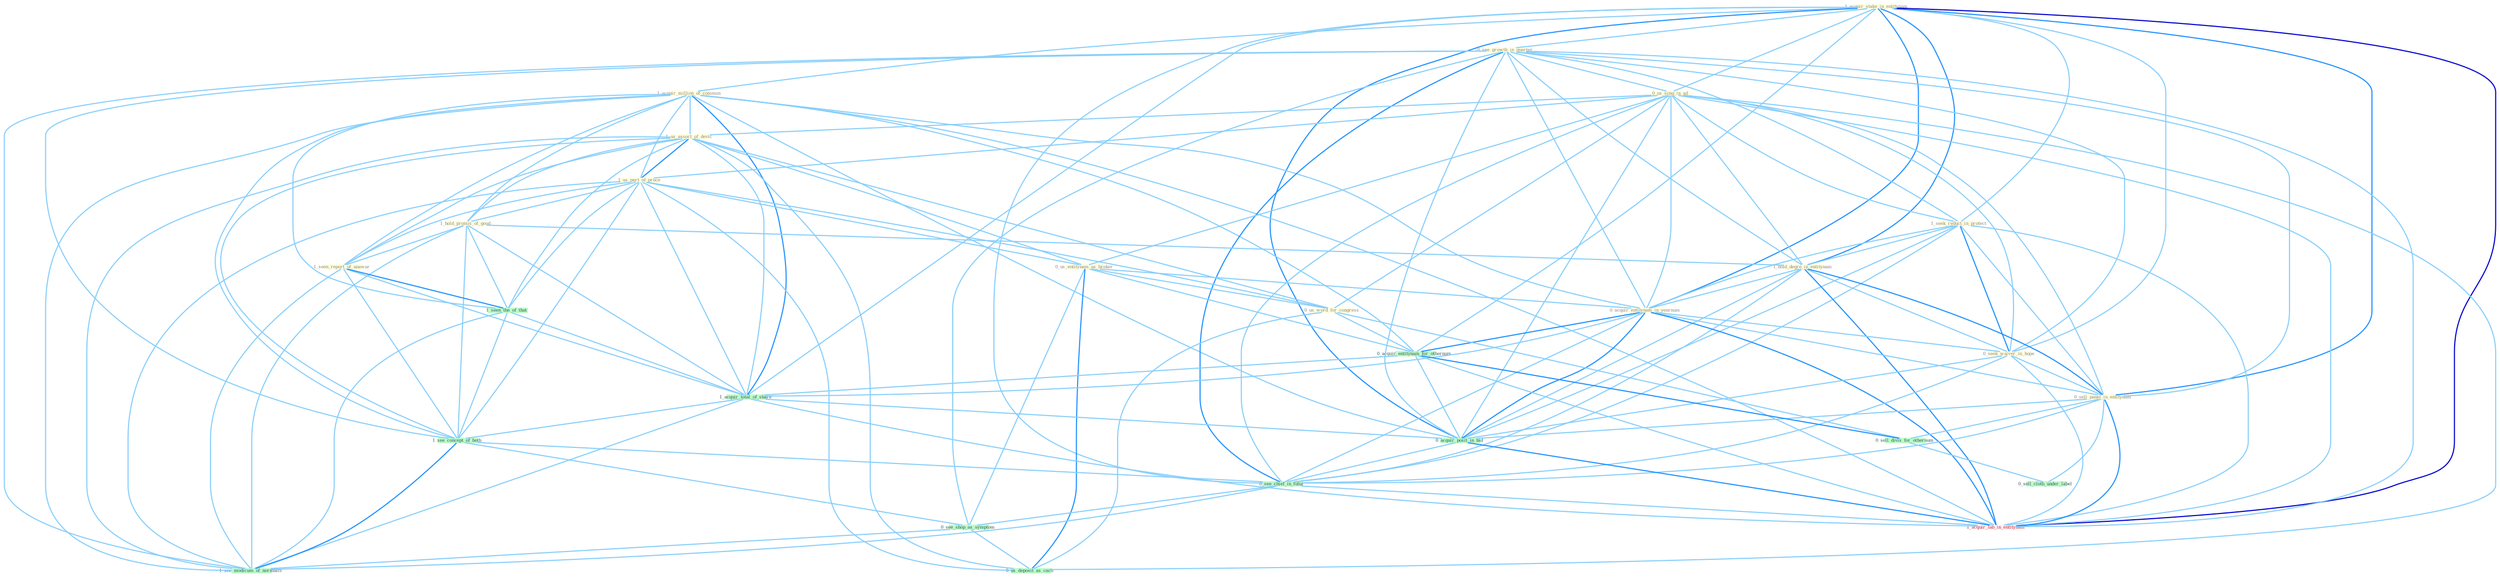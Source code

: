 Graph G{ 
    node
    [shape=polygon,style=filled,width=.5,height=.06,color="#BDFCC9",fixedsize=true,fontsize=4,
    fontcolor="#2f4f4f"];
    {node
    [color="#ffffe0", fontcolor="#8b7d6b"] "1_acquir_stake_in_entitynam " "1_acquir_million_of_common " "0_see_growth_in_quarter " "0_us_song_in_ad " "1_seek_reduct_in_protect " "1_us_assort_of_devic " "1_us_part_of_proce " "1_hold_promis_of_good " "0_us_entitynam_as_broker " "1_hold_degre_in_entitynam " "0_acquir_entitynam_in_yearnum " "0_seek_waiver_in_hope " "0_sell_panel_in_entitynam " "0_us_word_for_congress " "1_seen_report_of_unawar "}
{node [color="#fff0f5", fontcolor="#b22222"] "1_acquir_lab_in_entitynam "}
edge [color="#B0E2FF"];

	"1_acquir_stake_in_entitynam " -- "1_acquir_million_of_common " [w="1", color="#87cefa" ];
	"1_acquir_stake_in_entitynam " -- "0_see_growth_in_quarter " [w="1", color="#87cefa" ];
	"1_acquir_stake_in_entitynam " -- "0_us_song_in_ad " [w="1", color="#87cefa" ];
	"1_acquir_stake_in_entitynam " -- "1_seek_reduct_in_protect " [w="1", color="#87cefa" ];
	"1_acquir_stake_in_entitynam " -- "1_hold_degre_in_entitynam " [w="2", color="#1e90ff" , len=0.8];
	"1_acquir_stake_in_entitynam " -- "0_acquir_entitynam_in_yearnum " [w="2", color="#1e90ff" , len=0.8];
	"1_acquir_stake_in_entitynam " -- "0_seek_waiver_in_hope " [w="1", color="#87cefa" ];
	"1_acquir_stake_in_entitynam " -- "0_sell_panel_in_entitynam " [w="2", color="#1e90ff" , len=0.8];
	"1_acquir_stake_in_entitynam " -- "0_acquir_entitynam_for_othernum " [w="1", color="#87cefa" ];
	"1_acquir_stake_in_entitynam " -- "1_acquir_total_of_share " [w="1", color="#87cefa" ];
	"1_acquir_stake_in_entitynam " -- "0_acquir_posit_in_bid " [w="2", color="#1e90ff" , len=0.8];
	"1_acquir_stake_in_entitynam " -- "0_see_chief_in_futur " [w="1", color="#87cefa" ];
	"1_acquir_stake_in_entitynam " -- "1_acquir_lab_in_entitynam " [w="3", color="#0000cd" , len=0.6];
	"1_acquir_million_of_common " -- "1_us_assort_of_devic " [w="1", color="#87cefa" ];
	"1_acquir_million_of_common " -- "1_us_part_of_proce " [w="1", color="#87cefa" ];
	"1_acquir_million_of_common " -- "1_hold_promis_of_good " [w="1", color="#87cefa" ];
	"1_acquir_million_of_common " -- "0_acquir_entitynam_in_yearnum " [w="1", color="#87cefa" ];
	"1_acquir_million_of_common " -- "1_seen_report_of_unawar " [w="1", color="#87cefa" ];
	"1_acquir_million_of_common " -- "0_acquir_entitynam_for_othernum " [w="1", color="#87cefa" ];
	"1_acquir_million_of_common " -- "1_seen_the_of_that " [w="1", color="#87cefa" ];
	"1_acquir_million_of_common " -- "1_acquir_total_of_share " [w="2", color="#1e90ff" , len=0.8];
	"1_acquir_million_of_common " -- "0_acquir_posit_in_bid " [w="1", color="#87cefa" ];
	"1_acquir_million_of_common " -- "1_see_concept_of_both " [w="1", color="#87cefa" ];
	"1_acquir_million_of_common " -- "1_acquir_lab_in_entitynam " [w="1", color="#87cefa" ];
	"1_acquir_million_of_common " -- "1_see_modicum_of_normalci " [w="1", color="#87cefa" ];
	"0_see_growth_in_quarter " -- "0_us_song_in_ad " [w="1", color="#87cefa" ];
	"0_see_growth_in_quarter " -- "1_seek_reduct_in_protect " [w="1", color="#87cefa" ];
	"0_see_growth_in_quarter " -- "1_hold_degre_in_entitynam " [w="1", color="#87cefa" ];
	"0_see_growth_in_quarter " -- "0_acquir_entitynam_in_yearnum " [w="1", color="#87cefa" ];
	"0_see_growth_in_quarter " -- "0_seek_waiver_in_hope " [w="1", color="#87cefa" ];
	"0_see_growth_in_quarter " -- "0_sell_panel_in_entitynam " [w="1", color="#87cefa" ];
	"0_see_growth_in_quarter " -- "0_acquir_posit_in_bid " [w="1", color="#87cefa" ];
	"0_see_growth_in_quarter " -- "1_see_concept_of_both " [w="1", color="#87cefa" ];
	"0_see_growth_in_quarter " -- "0_see_chief_in_futur " [w="2", color="#1e90ff" , len=0.8];
	"0_see_growth_in_quarter " -- "0_see_shop_as_symptom " [w="1", color="#87cefa" ];
	"0_see_growth_in_quarter " -- "1_acquir_lab_in_entitynam " [w="1", color="#87cefa" ];
	"0_see_growth_in_quarter " -- "1_see_modicum_of_normalci " [w="1", color="#87cefa" ];
	"0_us_song_in_ad " -- "1_seek_reduct_in_protect " [w="1", color="#87cefa" ];
	"0_us_song_in_ad " -- "1_us_assort_of_devic " [w="1", color="#87cefa" ];
	"0_us_song_in_ad " -- "1_us_part_of_proce " [w="1", color="#87cefa" ];
	"0_us_song_in_ad " -- "0_us_entitynam_as_broker " [w="1", color="#87cefa" ];
	"0_us_song_in_ad " -- "1_hold_degre_in_entitynam " [w="1", color="#87cefa" ];
	"0_us_song_in_ad " -- "0_acquir_entitynam_in_yearnum " [w="1", color="#87cefa" ];
	"0_us_song_in_ad " -- "0_seek_waiver_in_hope " [w="1", color="#87cefa" ];
	"0_us_song_in_ad " -- "0_sell_panel_in_entitynam " [w="1", color="#87cefa" ];
	"0_us_song_in_ad " -- "0_us_word_for_congress " [w="1", color="#87cefa" ];
	"0_us_song_in_ad " -- "0_acquir_posit_in_bid " [w="1", color="#87cefa" ];
	"0_us_song_in_ad " -- "0_see_chief_in_futur " [w="1", color="#87cefa" ];
	"0_us_song_in_ad " -- "1_acquir_lab_in_entitynam " [w="1", color="#87cefa" ];
	"0_us_song_in_ad " -- "0_us_deposit_as_cach " [w="1", color="#87cefa" ];
	"1_seek_reduct_in_protect " -- "1_hold_degre_in_entitynam " [w="1", color="#87cefa" ];
	"1_seek_reduct_in_protect " -- "0_acquir_entitynam_in_yearnum " [w="1", color="#87cefa" ];
	"1_seek_reduct_in_protect " -- "0_seek_waiver_in_hope " [w="2", color="#1e90ff" , len=0.8];
	"1_seek_reduct_in_protect " -- "0_sell_panel_in_entitynam " [w="1", color="#87cefa" ];
	"1_seek_reduct_in_protect " -- "0_acquir_posit_in_bid " [w="1", color="#87cefa" ];
	"1_seek_reduct_in_protect " -- "0_see_chief_in_futur " [w="1", color="#87cefa" ];
	"1_seek_reduct_in_protect " -- "1_acquir_lab_in_entitynam " [w="1", color="#87cefa" ];
	"1_us_assort_of_devic " -- "1_us_part_of_proce " [w="2", color="#1e90ff" , len=0.8];
	"1_us_assort_of_devic " -- "1_hold_promis_of_good " [w="1", color="#87cefa" ];
	"1_us_assort_of_devic " -- "0_us_entitynam_as_broker " [w="1", color="#87cefa" ];
	"1_us_assort_of_devic " -- "0_us_word_for_congress " [w="1", color="#87cefa" ];
	"1_us_assort_of_devic " -- "1_seen_report_of_unawar " [w="1", color="#87cefa" ];
	"1_us_assort_of_devic " -- "1_seen_the_of_that " [w="1", color="#87cefa" ];
	"1_us_assort_of_devic " -- "1_acquir_total_of_share " [w="1", color="#87cefa" ];
	"1_us_assort_of_devic " -- "1_see_concept_of_both " [w="1", color="#87cefa" ];
	"1_us_assort_of_devic " -- "0_us_deposit_as_cach " [w="1", color="#87cefa" ];
	"1_us_assort_of_devic " -- "1_see_modicum_of_normalci " [w="1", color="#87cefa" ];
	"1_us_part_of_proce " -- "1_hold_promis_of_good " [w="1", color="#87cefa" ];
	"1_us_part_of_proce " -- "0_us_entitynam_as_broker " [w="1", color="#87cefa" ];
	"1_us_part_of_proce " -- "0_us_word_for_congress " [w="1", color="#87cefa" ];
	"1_us_part_of_proce " -- "1_seen_report_of_unawar " [w="1", color="#87cefa" ];
	"1_us_part_of_proce " -- "1_seen_the_of_that " [w="1", color="#87cefa" ];
	"1_us_part_of_proce " -- "1_acquir_total_of_share " [w="1", color="#87cefa" ];
	"1_us_part_of_proce " -- "1_see_concept_of_both " [w="1", color="#87cefa" ];
	"1_us_part_of_proce " -- "0_us_deposit_as_cach " [w="1", color="#87cefa" ];
	"1_us_part_of_proce " -- "1_see_modicum_of_normalci " [w="1", color="#87cefa" ];
	"1_hold_promis_of_good " -- "1_hold_degre_in_entitynam " [w="1", color="#87cefa" ];
	"1_hold_promis_of_good " -- "1_seen_report_of_unawar " [w="1", color="#87cefa" ];
	"1_hold_promis_of_good " -- "1_seen_the_of_that " [w="1", color="#87cefa" ];
	"1_hold_promis_of_good " -- "1_acquir_total_of_share " [w="1", color="#87cefa" ];
	"1_hold_promis_of_good " -- "1_see_concept_of_both " [w="1", color="#87cefa" ];
	"1_hold_promis_of_good " -- "1_see_modicum_of_normalci " [w="1", color="#87cefa" ];
	"0_us_entitynam_as_broker " -- "0_acquir_entitynam_in_yearnum " [w="1", color="#87cefa" ];
	"0_us_entitynam_as_broker " -- "0_us_word_for_congress " [w="1", color="#87cefa" ];
	"0_us_entitynam_as_broker " -- "0_acquir_entitynam_for_othernum " [w="1", color="#87cefa" ];
	"0_us_entitynam_as_broker " -- "0_see_shop_as_symptom " [w="1", color="#87cefa" ];
	"0_us_entitynam_as_broker " -- "0_us_deposit_as_cach " [w="2", color="#1e90ff" , len=0.8];
	"1_hold_degre_in_entitynam " -- "0_acquir_entitynam_in_yearnum " [w="1", color="#87cefa" ];
	"1_hold_degre_in_entitynam " -- "0_seek_waiver_in_hope " [w="1", color="#87cefa" ];
	"1_hold_degre_in_entitynam " -- "0_sell_panel_in_entitynam " [w="2", color="#1e90ff" , len=0.8];
	"1_hold_degre_in_entitynam " -- "0_acquir_posit_in_bid " [w="1", color="#87cefa" ];
	"1_hold_degre_in_entitynam " -- "0_see_chief_in_futur " [w="1", color="#87cefa" ];
	"1_hold_degre_in_entitynam " -- "1_acquir_lab_in_entitynam " [w="2", color="#1e90ff" , len=0.8];
	"0_acquir_entitynam_in_yearnum " -- "0_seek_waiver_in_hope " [w="1", color="#87cefa" ];
	"0_acquir_entitynam_in_yearnum " -- "0_sell_panel_in_entitynam " [w="1", color="#87cefa" ];
	"0_acquir_entitynam_in_yearnum " -- "0_acquir_entitynam_for_othernum " [w="2", color="#1e90ff" , len=0.8];
	"0_acquir_entitynam_in_yearnum " -- "1_acquir_total_of_share " [w="1", color="#87cefa" ];
	"0_acquir_entitynam_in_yearnum " -- "0_acquir_posit_in_bid " [w="2", color="#1e90ff" , len=0.8];
	"0_acquir_entitynam_in_yearnum " -- "0_see_chief_in_futur " [w="1", color="#87cefa" ];
	"0_acquir_entitynam_in_yearnum " -- "1_acquir_lab_in_entitynam " [w="2", color="#1e90ff" , len=0.8];
	"0_seek_waiver_in_hope " -- "0_sell_panel_in_entitynam " [w="1", color="#87cefa" ];
	"0_seek_waiver_in_hope " -- "0_acquir_posit_in_bid " [w="1", color="#87cefa" ];
	"0_seek_waiver_in_hope " -- "0_see_chief_in_futur " [w="1", color="#87cefa" ];
	"0_seek_waiver_in_hope " -- "1_acquir_lab_in_entitynam " [w="1", color="#87cefa" ];
	"0_sell_panel_in_entitynam " -- "0_sell_divis_for_othernum " [w="1", color="#87cefa" ];
	"0_sell_panel_in_entitynam " -- "0_sell_cloth_under_label " [w="1", color="#87cefa" ];
	"0_sell_panel_in_entitynam " -- "0_acquir_posit_in_bid " [w="1", color="#87cefa" ];
	"0_sell_panel_in_entitynam " -- "0_see_chief_in_futur " [w="1", color="#87cefa" ];
	"0_sell_panel_in_entitynam " -- "1_acquir_lab_in_entitynam " [w="2", color="#1e90ff" , len=0.8];
	"0_us_word_for_congress " -- "0_acquir_entitynam_for_othernum " [w="1", color="#87cefa" ];
	"0_us_word_for_congress " -- "0_sell_divis_for_othernum " [w="1", color="#87cefa" ];
	"0_us_word_for_congress " -- "0_us_deposit_as_cach " [w="1", color="#87cefa" ];
	"1_seen_report_of_unawar " -- "1_seen_the_of_that " [w="2", color="#1e90ff" , len=0.8];
	"1_seen_report_of_unawar " -- "1_acquir_total_of_share " [w="1", color="#87cefa" ];
	"1_seen_report_of_unawar " -- "1_see_concept_of_both " [w="1", color="#87cefa" ];
	"1_seen_report_of_unawar " -- "1_see_modicum_of_normalci " [w="1", color="#87cefa" ];
	"0_acquir_entitynam_for_othernum " -- "0_sell_divis_for_othernum " [w="2", color="#1e90ff" , len=0.8];
	"0_acquir_entitynam_for_othernum " -- "1_acquir_total_of_share " [w="1", color="#87cefa" ];
	"0_acquir_entitynam_for_othernum " -- "0_acquir_posit_in_bid " [w="1", color="#87cefa" ];
	"0_acquir_entitynam_for_othernum " -- "1_acquir_lab_in_entitynam " [w="1", color="#87cefa" ];
	"1_seen_the_of_that " -- "1_acquir_total_of_share " [w="1", color="#87cefa" ];
	"1_seen_the_of_that " -- "1_see_concept_of_both " [w="1", color="#87cefa" ];
	"1_seen_the_of_that " -- "1_see_modicum_of_normalci " [w="1", color="#87cefa" ];
	"0_sell_divis_for_othernum " -- "0_sell_cloth_under_label " [w="1", color="#87cefa" ];
	"1_acquir_total_of_share " -- "0_acquir_posit_in_bid " [w="1", color="#87cefa" ];
	"1_acquir_total_of_share " -- "1_see_concept_of_both " [w="1", color="#87cefa" ];
	"1_acquir_total_of_share " -- "1_acquir_lab_in_entitynam " [w="1", color="#87cefa" ];
	"1_acquir_total_of_share " -- "1_see_modicum_of_normalci " [w="1", color="#87cefa" ];
	"0_acquir_posit_in_bid " -- "0_see_chief_in_futur " [w="1", color="#87cefa" ];
	"0_acquir_posit_in_bid " -- "1_acquir_lab_in_entitynam " [w="2", color="#1e90ff" , len=0.8];
	"1_see_concept_of_both " -- "0_see_chief_in_futur " [w="1", color="#87cefa" ];
	"1_see_concept_of_both " -- "0_see_shop_as_symptom " [w="1", color="#87cefa" ];
	"1_see_concept_of_both " -- "1_see_modicum_of_normalci " [w="2", color="#1e90ff" , len=0.8];
	"0_see_chief_in_futur " -- "0_see_shop_as_symptom " [w="1", color="#87cefa" ];
	"0_see_chief_in_futur " -- "1_acquir_lab_in_entitynam " [w="1", color="#87cefa" ];
	"0_see_chief_in_futur " -- "1_see_modicum_of_normalci " [w="1", color="#87cefa" ];
	"0_see_shop_as_symptom " -- "0_us_deposit_as_cach " [w="1", color="#87cefa" ];
	"0_see_shop_as_symptom " -- "1_see_modicum_of_normalci " [w="1", color="#87cefa" ];
}